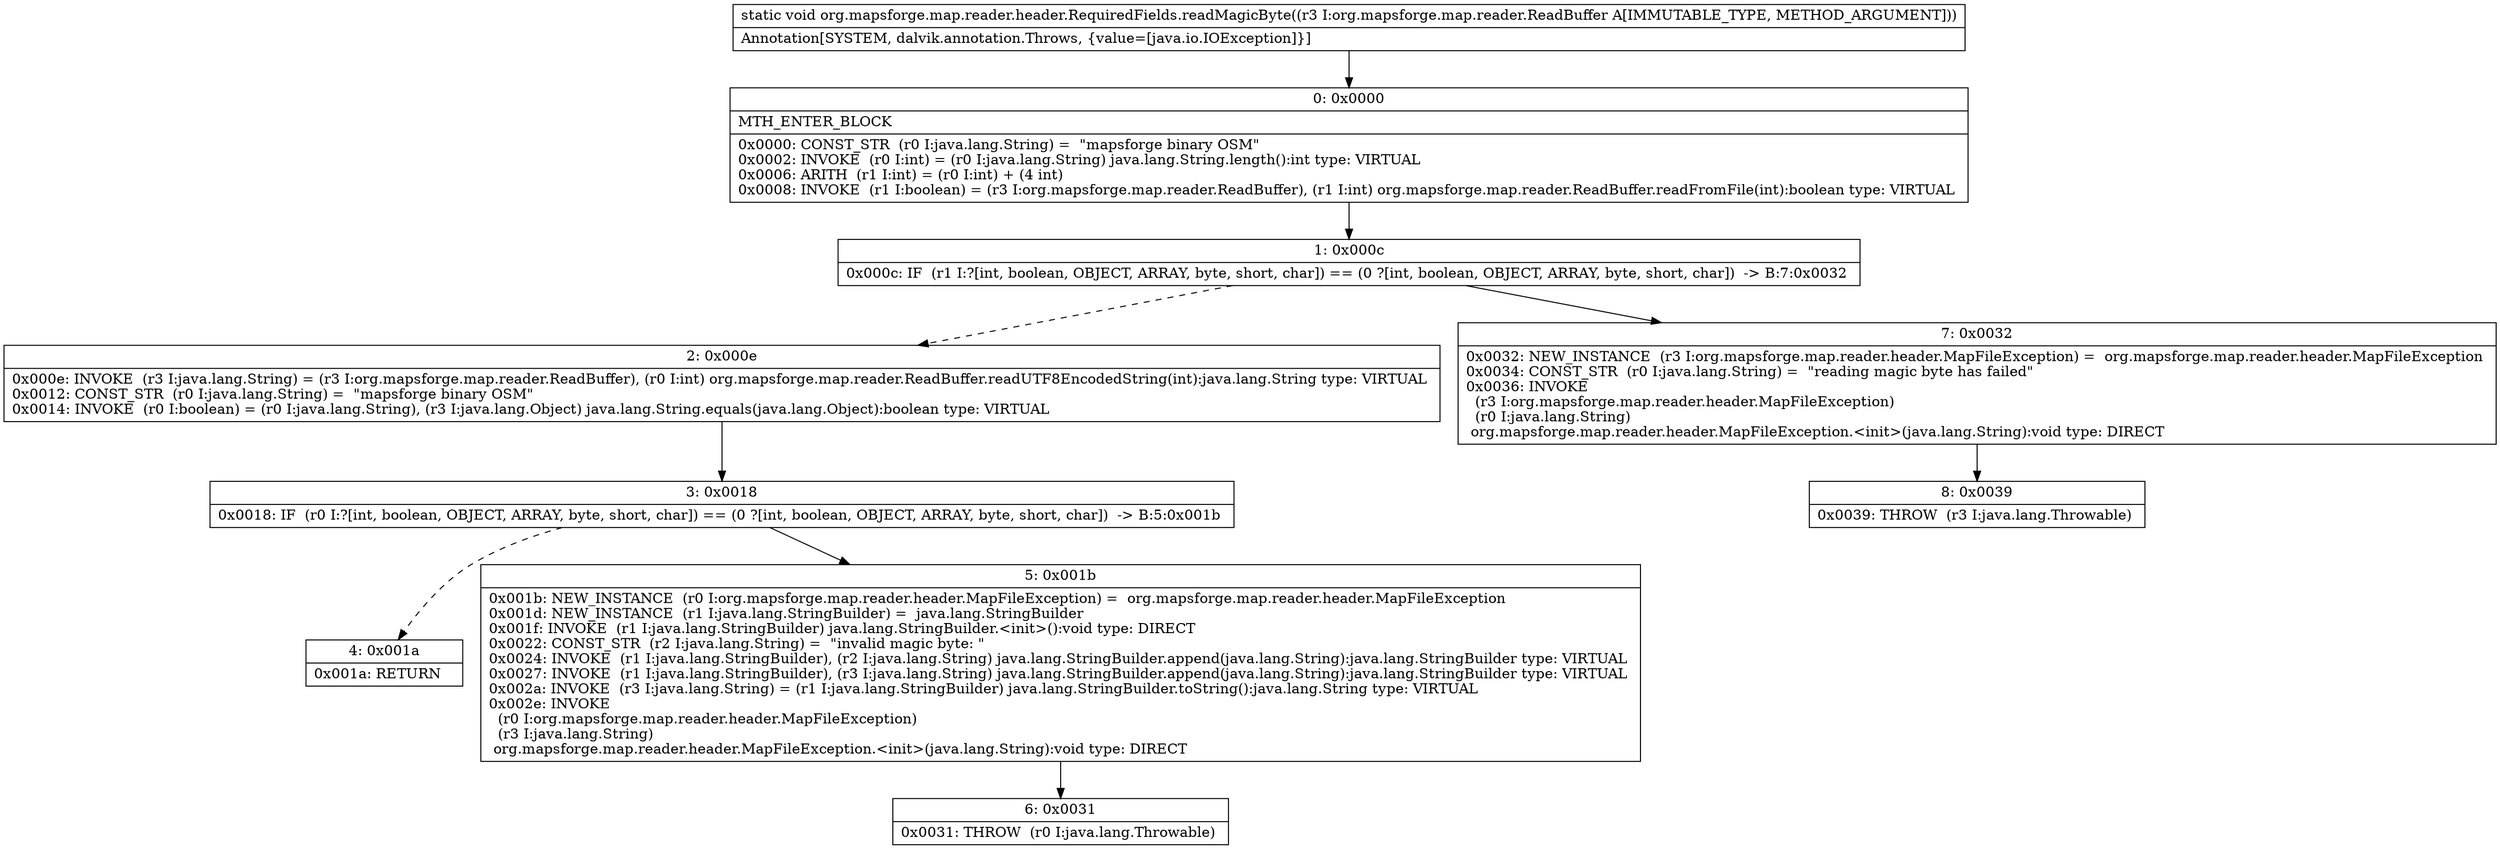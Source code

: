 digraph "CFG fororg.mapsforge.map.reader.header.RequiredFields.readMagicByte(Lorg\/mapsforge\/map\/reader\/ReadBuffer;)V" {
Node_0 [shape=record,label="{0\:\ 0x0000|MTH_ENTER_BLOCK\l|0x0000: CONST_STR  (r0 I:java.lang.String) =  \"mapsforge binary OSM\" \l0x0002: INVOKE  (r0 I:int) = (r0 I:java.lang.String) java.lang.String.length():int type: VIRTUAL \l0x0006: ARITH  (r1 I:int) = (r0 I:int) + (4 int) \l0x0008: INVOKE  (r1 I:boolean) = (r3 I:org.mapsforge.map.reader.ReadBuffer), (r1 I:int) org.mapsforge.map.reader.ReadBuffer.readFromFile(int):boolean type: VIRTUAL \l}"];
Node_1 [shape=record,label="{1\:\ 0x000c|0x000c: IF  (r1 I:?[int, boolean, OBJECT, ARRAY, byte, short, char]) == (0 ?[int, boolean, OBJECT, ARRAY, byte, short, char])  \-\> B:7:0x0032 \l}"];
Node_2 [shape=record,label="{2\:\ 0x000e|0x000e: INVOKE  (r3 I:java.lang.String) = (r3 I:org.mapsforge.map.reader.ReadBuffer), (r0 I:int) org.mapsforge.map.reader.ReadBuffer.readUTF8EncodedString(int):java.lang.String type: VIRTUAL \l0x0012: CONST_STR  (r0 I:java.lang.String) =  \"mapsforge binary OSM\" \l0x0014: INVOKE  (r0 I:boolean) = (r0 I:java.lang.String), (r3 I:java.lang.Object) java.lang.String.equals(java.lang.Object):boolean type: VIRTUAL \l}"];
Node_3 [shape=record,label="{3\:\ 0x0018|0x0018: IF  (r0 I:?[int, boolean, OBJECT, ARRAY, byte, short, char]) == (0 ?[int, boolean, OBJECT, ARRAY, byte, short, char])  \-\> B:5:0x001b \l}"];
Node_4 [shape=record,label="{4\:\ 0x001a|0x001a: RETURN   \l}"];
Node_5 [shape=record,label="{5\:\ 0x001b|0x001b: NEW_INSTANCE  (r0 I:org.mapsforge.map.reader.header.MapFileException) =  org.mapsforge.map.reader.header.MapFileException \l0x001d: NEW_INSTANCE  (r1 I:java.lang.StringBuilder) =  java.lang.StringBuilder \l0x001f: INVOKE  (r1 I:java.lang.StringBuilder) java.lang.StringBuilder.\<init\>():void type: DIRECT \l0x0022: CONST_STR  (r2 I:java.lang.String) =  \"invalid magic byte: \" \l0x0024: INVOKE  (r1 I:java.lang.StringBuilder), (r2 I:java.lang.String) java.lang.StringBuilder.append(java.lang.String):java.lang.StringBuilder type: VIRTUAL \l0x0027: INVOKE  (r1 I:java.lang.StringBuilder), (r3 I:java.lang.String) java.lang.StringBuilder.append(java.lang.String):java.lang.StringBuilder type: VIRTUAL \l0x002a: INVOKE  (r3 I:java.lang.String) = (r1 I:java.lang.StringBuilder) java.lang.StringBuilder.toString():java.lang.String type: VIRTUAL \l0x002e: INVOKE  \l  (r0 I:org.mapsforge.map.reader.header.MapFileException)\l  (r3 I:java.lang.String)\l org.mapsforge.map.reader.header.MapFileException.\<init\>(java.lang.String):void type: DIRECT \l}"];
Node_6 [shape=record,label="{6\:\ 0x0031|0x0031: THROW  (r0 I:java.lang.Throwable) \l}"];
Node_7 [shape=record,label="{7\:\ 0x0032|0x0032: NEW_INSTANCE  (r3 I:org.mapsforge.map.reader.header.MapFileException) =  org.mapsforge.map.reader.header.MapFileException \l0x0034: CONST_STR  (r0 I:java.lang.String) =  \"reading magic byte has failed\" \l0x0036: INVOKE  \l  (r3 I:org.mapsforge.map.reader.header.MapFileException)\l  (r0 I:java.lang.String)\l org.mapsforge.map.reader.header.MapFileException.\<init\>(java.lang.String):void type: DIRECT \l}"];
Node_8 [shape=record,label="{8\:\ 0x0039|0x0039: THROW  (r3 I:java.lang.Throwable) \l}"];
MethodNode[shape=record,label="{static void org.mapsforge.map.reader.header.RequiredFields.readMagicByte((r3 I:org.mapsforge.map.reader.ReadBuffer A[IMMUTABLE_TYPE, METHOD_ARGUMENT]))  | Annotation[SYSTEM, dalvik.annotation.Throws, \{value=[java.io.IOException]\}]\l}"];
MethodNode -> Node_0;
Node_0 -> Node_1;
Node_1 -> Node_2[style=dashed];
Node_1 -> Node_7;
Node_2 -> Node_3;
Node_3 -> Node_4[style=dashed];
Node_3 -> Node_5;
Node_5 -> Node_6;
Node_7 -> Node_8;
}

